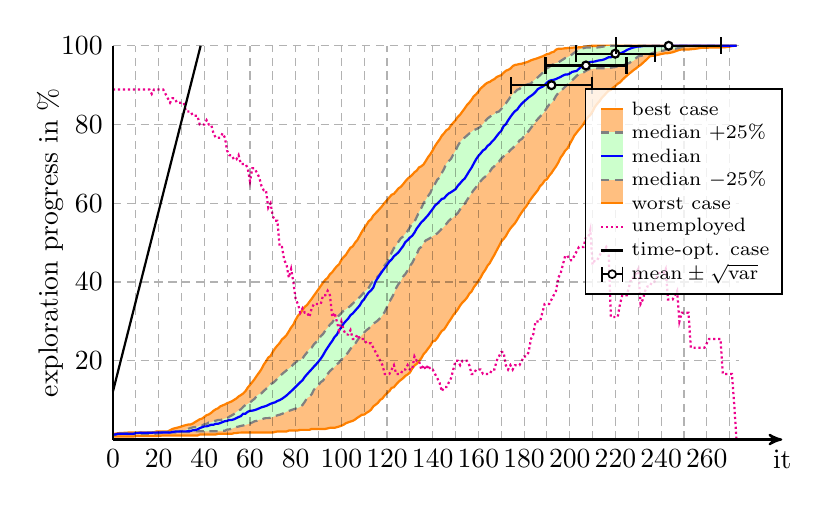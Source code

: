 \begin{tikzpicture}[thick]


% plot data, scaled to 8cm
\begin{scope}[yscale=0.05, xscale=0.029]
\draw[draw=orange, fill=orange!50] (0.00, 0.74) -- (1.00, 0.76) -- (2.00, 0.76) -- (3.00, 0.76) -- (4.00, 0.76) -- (5.00, 0.76) -- (6.00, 0.76) -- (7.00, 0.76) -- (8.00, 0.76) -- (9.00, 0.76) -- (10.00, 0.87) -- (11.00, 0.87) -- (12.00, 0.87) -- (13.00, 0.87) -- (14.00, 0.87) -- (15.00, 0.87) -- (16.00, 0.87) -- (17.00, 0.87) -- (18.00, 0.87) -- (19.00, 0.87) -- (20.00, 0.98) -- (21.00, 0.98) -- (22.00, 1.03) -- (23.00, 1.03) -- (24.00, 1.03) -- (25.00, 1.03) -- (26.00, 1.03) -- (27.00, 1.03) -- (28.00, 1.03) -- (29.00, 1.03) -- (30.00, 1.03) -- (31.00, 1.03) -- (32.00, 1.03) -- (33.00, 1.03) -- (34.00, 1.03) -- (35.00, 1.03) -- (36.00, 1.03) -- (37.00, 1.03) -- (38.00, 1.27) -- (39.00, 1.29) -- (40.00, 1.29) -- (41.00, 1.29) -- (42.00, 1.29) -- (43.00, 1.29) -- (44.00, 1.29) -- (45.00, 1.29) -- (46.00, 1.45) -- (47.00, 1.45) -- (48.00, 1.45) -- (49.00, 1.45) -- (50.00, 1.45) -- (51.00, 1.45) -- (52.00, 1.45) -- (53.00, 1.63) -- (54.00, 1.63) -- (55.00, 1.76) -- (56.00, 1.76) -- (57.00, 1.78) -- (58.00, 1.78) -- (59.00, 1.78) -- (60.00, 1.78) -- (61.00, 1.78) -- (62.00, 1.78) -- (63.00, 1.78) -- (64.00, 1.78) -- (65.00, 1.78) -- (66.00, 1.78) -- (67.00, 1.78) -- (68.00, 1.78) -- (69.00, 1.78) -- (70.00, 1.78) -- (71.00, 1.94) -- (72.00, 2.05) -- (73.00, 2.05) -- (74.00, 2.05) -- (75.00, 2.05) -- (76.00, 2.05) -- (77.00, 2.27) -- (78.00, 2.32) -- (79.00, 2.32) -- (80.00, 2.32) -- (81.00, 2.32) -- (82.00, 2.45) -- (83.00, 2.45) -- (84.00, 2.45) -- (85.00, 2.45) -- (86.00, 2.45) -- (87.00, 2.70) -- (88.00, 2.70) -- (89.00, 2.70) -- (90.00, 2.70) -- (91.00, 2.70) -- (92.00, 2.70) -- (93.00, 2.70) -- (94.00, 2.83) -- (95.00, 2.97) -- (96.00, 2.97) -- (97.00, 2.97) -- (98.00, 3.14) -- (99.00, 3.30) -- (100.00, 3.50) -- (101.00, 3.77) -- (102.00, 4.15) -- (103.00, 4.37) -- (104.00, 4.57) -- (105.00, 4.75) -- (106.00, 5.08) -- (107.00, 5.53) -- (108.00, 5.89) -- (109.00, 6.31) -- (110.00, 6.33) -- (111.00, 6.78) -- (112.00, 7.11) -- (113.00, 7.58) -- (114.00, 8.41) -- (115.00, 8.85) -- (116.00, 9.32) -- (117.00, 10.06) -- (118.00, 10.43) -- (119.00, 11.22) -- (120.00, 11.79) -- (121.00, 12.29) -- (122.00, 13.11) -- (123.00, 13.29) -- (124.00, 14.00) -- (125.00, 14.63) -- (126.00, 15.12) -- (127.00, 15.56) -- (128.00, 16.16) -- (129.00, 16.52) -- (130.00, 17.01) -- (131.00, 18.02) -- (132.00, 18.77) -- (133.00, 19.24) -- (134.00, 19.91) -- (135.00, 20.65) -- (136.00, 21.69) -- (137.00, 22.30) -- (138.00, 23.12) -- (139.00, 23.86) -- (140.00, 24.93) -- (141.00, 25.11) -- (142.00, 25.80) -- (143.00, 26.76) -- (144.00, 27.58) -- (145.00, 27.98) -- (146.00, 28.87) -- (147.00, 29.81) -- (148.00, 30.66) -- (149.00, 31.59) -- (150.00, 32.33) -- (151.00, 33.07) -- (152.00, 34.05) -- (153.00, 34.80) -- (154.00, 35.36) -- (155.00, 36.03) -- (156.00, 37.03) -- (157.00, 37.59) -- (158.00, 38.68) -- (159.00, 39.44) -- (160.00, 40.31) -- (161.00, 41.18) -- (162.00, 42.27) -- (163.00, 43.08) -- (164.00, 44.15) -- (165.00, 44.84) -- (166.00, 45.93) -- (167.00, 46.91) -- (168.00, 48.03) -- (169.00, 49.12) -- (170.00, 50.28) -- (171.00, 50.93) -- (172.00, 51.66) -- (173.00, 52.73) -- (174.00, 53.60) -- (175.00, 54.29) -- (176.00, 54.94) -- (177.00, 55.85) -- (178.00, 56.86) -- (179.00, 57.73) -- (180.00, 58.57) -- (181.00, 59.26) -- (182.00, 60.25) -- (183.00, 61.09) -- (184.00, 61.87) -- (185.00, 62.61) -- (186.00, 63.30) -- (187.00, 64.37) -- (188.00, 64.88) -- (189.00, 65.77) -- (190.00, 66.11) -- (191.00, 67.02) -- (192.00, 67.69) -- (193.00, 68.58) -- (194.00, 69.39) -- (195.00, 70.39) -- (196.00, 71.62) -- (197.00, 72.40) -- (198.00, 73.38) -- (199.00, 73.94) -- (200.00, 75.03) -- (201.00, 76.10) -- (202.00, 77.21) -- (203.00, 77.95) -- (204.00, 78.68) -- (205.00, 79.35) -- (206.00, 80.13) -- (207.00, 81.09) -- (208.00, 81.90) -- (209.00, 82.43) -- (210.00, 83.34) -- (211.00, 84.50) -- (212.00, 85.26) -- (213.00, 85.93) -- (214.00, 86.76) -- (215.00, 87.36) -- (216.00, 88.00) -- (217.00, 88.61) -- (218.00, 88.81) -- (219.00, 89.39) -- (220.00, 89.81) -- (221.00, 90.37) -- (222.00, 90.70) -- (223.00, 91.35) -- (224.00, 91.91) -- (225.00, 92.40) -- (226.00, 92.93) -- (227.00, 93.36) -- (228.00, 93.87) -- (229.00, 94.25) -- (230.00, 94.74) -- (231.00, 95.14) -- (232.00, 95.65) -- (233.00, 96.19) -- (234.00, 96.72) -- (235.00, 97.32) -- (236.00, 97.46) -- (237.00, 97.46) -- (238.00, 97.64) -- (239.00, 97.77) -- (240.00, 97.90) -- (241.00, 98.02) -- (242.00, 98.13) -- (243.00, 98.13) -- (244.00, 98.24) -- (245.00, 98.35) -- (246.00, 98.55) -- (247.00, 98.77) -- (248.00, 98.97) -- (249.00, 99.06) -- (250.00, 99.06) -- (251.00, 99.06) -- (252.00, 99.06) -- (253.00, 99.13) -- (254.00, 99.18) -- (255.00, 99.24) -- (256.00, 99.33) -- (257.00, 99.44) -- (258.00, 99.49) -- (259.00, 99.49) -- (260.00, 99.49) -- (261.00, 99.55) -- (262.00, 99.55) -- (263.00, 99.55) -- (264.00, 99.55) -- (265.00, 99.55) -- (266.00, 99.58) -- (267.00, 99.64) -- (268.00, 99.64) -- (269.00, 99.73) -- (270.00, 99.80) -- (271.00, 99.91) -- (272.00, 99.98) -- (273.00, 100.00) -- (273.00, 100.00) -- (272.00, 100.00) -- (271.00, 100.00) -- (270.00, 100.00) -- (269.00, 100.00) -- (268.00, 100.00) -- (267.00, 100.00) -- (266.00, 100.00) -- (265.00, 100.00) -- (264.00, 100.00) -- (263.00, 100.00) -- (262.00, 100.00) -- (261.00, 100.00) -- (260.00, 100.00) -- (259.00, 100.00) -- (258.00, 100.00) -- (257.00, 100.00) -- (256.00, 100.00) -- (255.00, 100.00) -- (254.00, 100.00) -- (253.00, 100.00) -- (252.00, 100.00) -- (251.00, 100.00) -- (250.00, 100.00) -- (249.00, 100.00) -- (248.00, 100.00) -- (247.00, 100.00) -- (246.00, 100.00) -- (245.00, 100.00) -- (244.00, 100.00) -- (243.00, 100.00) -- (242.00, 100.00) -- (241.00, 100.00) -- (240.00, 100.00) -- (239.00, 100.00) -- (238.00, 100.00) -- (237.00, 100.00) -- (236.00, 100.00) -- (235.00, 100.00) -- (234.00, 100.00) -- (233.00, 100.00) -- (232.00, 100.00) -- (231.00, 100.00) -- (230.00, 100.00) -- (229.00, 100.00) -- (228.00, 100.00) -- (227.00, 100.00) -- (226.00, 100.00) -- (225.00, 100.00) -- (224.00, 100.00) -- (223.00, 100.00) -- (222.00, 100.00) -- (221.00, 100.00) -- (220.00, 100.00) -- (219.00, 100.00) -- (218.00, 100.00) -- (217.00, 100.00) -- (216.00, 100.00) -- (215.00, 100.00) -- (214.00, 100.00) -- (213.00, 100.00) -- (212.00, 100.00) -- (211.00, 100.00) -- (210.00, 100.00) -- (209.00, 99.98) -- (208.00, 99.89) -- (207.00, 99.80) -- (206.00, 99.71) -- (205.00, 99.64) -- (204.00, 99.62) -- (203.00, 99.58) -- (202.00, 99.55) -- (201.00, 99.53) -- (200.00, 99.44) -- (199.00, 99.42) -- (198.00, 99.38) -- (197.00, 99.29) -- (196.00, 99.26) -- (195.00, 99.24) -- (194.00, 99.02) -- (193.00, 98.48) -- (192.00, 98.31) -- (191.00, 97.99) -- (190.00, 97.90) -- (189.00, 97.57) -- (188.00, 97.30) -- (187.00, 97.10) -- (186.00, 96.88) -- (185.00, 96.68) -- (184.00, 96.52) -- (183.00, 96.32) -- (182.00, 96.01) -- (181.00, 95.81) -- (180.00, 95.65) -- (179.00, 95.45) -- (178.00, 95.38) -- (177.00, 95.23) -- (176.00, 95.14) -- (175.00, 94.83) -- (174.00, 94.20) -- (173.00, 93.89) -- (172.00, 93.65) -- (171.00, 93.13) -- (170.00, 92.53) -- (169.00, 92.33) -- (168.00, 92.06) -- (167.00, 91.55) -- (166.00, 91.24) -- (165.00, 90.84) -- (164.00, 90.64) -- (163.00, 90.23) -- (162.00, 89.68) -- (161.00, 89.19) -- (160.00, 88.38) -- (159.00, 87.69) -- (158.00, 87.20) -- (157.00, 86.31) -- (156.00, 85.55) -- (155.00, 84.95) -- (154.00, 84.10) -- (153.00, 83.32) -- (152.00, 82.52) -- (151.00, 81.96) -- (150.00, 81.09) -- (149.00, 80.45) -- (148.00, 79.80) -- (147.00, 78.91) -- (146.00, 78.57) -- (145.00, 77.81) -- (144.00, 77.17) -- (143.00, 76.19) -- (142.00, 75.41) -- (141.00, 74.54) -- (140.00, 73.47) -- (139.00, 72.51) -- (138.00, 71.75) -- (137.00, 70.79) -- (136.00, 69.88) -- (135.00, 69.41) -- (134.00, 69.10) -- (133.00, 68.32) -- (132.00, 67.87) -- (131.00, 67.22) -- (130.00, 66.69) -- (129.00, 66.24) -- (128.00, 65.57) -- (127.00, 64.82) -- (126.00, 64.17) -- (125.00, 63.79) -- (124.00, 63.08) -- (123.00, 62.41) -- (122.00, 62.16) -- (121.00, 61.49) -- (120.00, 60.78) -- (119.00, 60.18) -- (118.00, 59.40) -- (117.00, 58.73) -- (116.00, 58.10) -- (115.00, 57.48) -- (114.00, 56.88) -- (113.00, 55.92) -- (112.00, 55.47) -- (111.00, 54.54) -- (110.00, 53.71) -- (109.00, 52.78) -- (108.00, 51.71) -- (107.00, 50.68) -- (106.00, 49.99) -- (105.00, 49.07) -- (104.00, 48.72) -- (103.00, 47.87) -- (102.00, 46.93) -- (101.00, 46.35) -- (100.00, 45.60) -- (99.00, 44.50) -- (98.00, 44.01) -- (97.00, 43.30) -- (96.00, 42.50) -- (95.00, 41.98) -- (94.00, 41.07) -- (93.00, 40.58) -- (92.00, 39.84) -- (91.00, 39.02) -- (90.00, 38.19) -- (89.00, 37.37) -- (88.00, 36.57) -- (87.00, 35.72) -- (86.00, 34.98) -- (85.00, 34.18) -- (84.00, 33.71) -- (83.00, 32.93) -- (82.00, 32.06) -- (81.00, 31.44) -- (80.00, 30.43) -- (79.00, 29.21) -- (78.00, 28.45) -- (77.00, 27.47) -- (76.00, 26.53) -- (75.00, 25.91) -- (74.00, 25.44) -- (73.00, 24.50) -- (72.00, 23.88) -- (71.00, 23.19) -- (70.00, 22.27) -- (69.00, 21.23) -- (68.00, 20.82) -- (67.00, 19.84) -- (66.00, 19.00) -- (65.00, 17.88) -- (64.00, 17.01) -- (63.00, 16.23) -- (62.00, 15.34) -- (61.00, 14.60) -- (60.00, 13.87) -- (59.00, 13.18) -- (58.00, 12.29) -- (57.00, 11.68) -- (56.00, 11.30) -- (55.00, 10.93) -- (54.00, 10.41) -- (53.00, 10.06) -- (52.00, 9.70) -- (51.00, 9.45) -- (50.00, 9.23) -- (49.00, 8.90) -- (48.00, 8.67) -- (47.00, 8.41) -- (46.00, 7.94) -- (45.00, 7.67) -- (44.00, 7.29) -- (43.00, 6.78) -- (42.00, 6.38) -- (41.00, 6.20) -- (40.00, 5.75) -- (39.00, 5.31) -- (38.00, 5.15) -- (37.00, 4.79) -- (36.00, 4.46) -- (35.00, 4.06) -- (34.00, 3.84) -- (33.00, 3.81) -- (32.00, 3.68) -- (31.00, 3.52) -- (30.00, 3.32) -- (29.00, 3.14) -- (28.00, 2.99) -- (27.00, 2.85) -- (26.00, 2.68) -- (25.00, 2.34) -- (24.00, 2.07) -- (23.00, 2.03) -- (22.00, 2.03) -- (21.00, 2.03) -- (20.00, 2.03) -- (19.00, 2.03) -- (18.00, 1.87) -- (17.00, 1.81) -- (16.00, 1.81) -- (15.00, 1.81) -- (14.00, 1.81) -- (13.00, 1.81) -- (12.00, 1.81) -- (11.00, 1.81) -- (10.00, 1.81) -- (9.00, 1.81) -- (8.00, 1.81) -- (7.00, 1.81) -- (6.00, 1.72) -- (5.00, 1.72) -- (4.00, 1.65) -- (3.00, 1.65) -- (2.00, 1.58) -- (1.00, 1.49) -- (0.00, 1.32);
\draw[gray, densely dashed, fill=green!20] (0.00, 1.18) -- (1.00, 1.18) -- (2.00, 1.38) -- (3.00, 1.38) -- (4.00, 1.38) -- (5.00, 1.38) -- (6.00, 1.38) -- (7.00, 1.38) -- (8.00, 1.38) -- (9.00, 1.38) -- (10.00, 1.38) -- (11.00, 1.38) -- (12.00, 1.38) -- (13.00, 1.38) -- (14.00, 1.38) -- (15.00, 1.38) -- (16.00, 1.38) -- (17.00, 1.38) -- (18.00, 1.38) -- (19.00, 1.54) -- (20.00, 1.54) -- (21.00, 1.69) -- (22.00, 1.76) -- (23.00, 1.76) -- (24.00, 1.76) -- (25.00, 1.76) -- (26.00, 1.76) -- (27.00, 1.76) -- (28.00, 1.76) -- (29.00, 1.92) -- (30.00, 1.92) -- (31.00, 1.92) -- (32.00, 1.92) -- (33.00, 1.92) -- (34.00, 1.96) -- (35.00, 1.96) -- (36.00, 2.07) -- (37.00, 2.07) -- (38.00, 2.10) -- (39.00, 2.10) -- (40.00, 2.10) -- (41.00, 2.10) -- (42.00, 2.10) -- (43.00, 2.10) -- (44.00, 2.10) -- (45.00, 2.10) -- (46.00, 2.12) -- (47.00, 2.23) -- (48.00, 2.23) -- (49.00, 2.23) -- (50.00, 2.54) -- (51.00, 2.59) -- (52.00, 2.76) -- (53.00, 2.97) -- (54.00, 3.19) -- (55.00, 3.30) -- (56.00, 3.46) -- (57.00, 3.57) -- (58.00, 3.72) -- (59.00, 3.90) -- (60.00, 4.08) -- (61.00, 4.33) -- (62.00, 4.64) -- (63.00, 4.75) -- (64.00, 5.06) -- (65.00, 5.06) -- (66.00, 5.33) -- (67.00, 5.44) -- (68.00, 5.44) -- (69.00, 5.55) -- (70.00, 5.73) -- (71.00, 5.95) -- (72.00, 6.15) -- (73.00, 6.31) -- (74.00, 6.51) -- (75.00, 6.80) -- (76.00, 7.07) -- (77.00, 7.27) -- (78.00, 7.47) -- (79.00, 7.67) -- (80.00, 7.87) -- (81.00, 8.05) -- (82.00, 8.29) -- (83.00, 8.78) -- (84.00, 9.61) -- (85.00, 10.57) -- (86.00, 10.88) -- (87.00, 11.51) -- (88.00, 12.69) -- (89.00, 13.18) -- (90.00, 13.82) -- (91.00, 14.60) -- (92.00, 14.98) -- (93.00, 15.83) -- (94.00, 16.68) -- (95.00, 17.39) -- (96.00, 17.93) -- (97.00, 18.44) -- (98.00, 19.09) -- (99.00, 19.58) -- (100.00, 20.31) -- (101.00, 20.85) -- (102.00, 21.43) -- (103.00, 22.19) -- (104.00, 23.03) -- (105.00, 23.72) -- (106.00, 24.28) -- (107.00, 25.20) -- (108.00, 25.98) -- (109.00, 26.53) -- (110.00, 27.20) -- (111.00, 27.78) -- (112.00, 28.21) -- (113.00, 28.85) -- (114.00, 29.45) -- (115.00, 29.81) -- (116.00, 30.26) -- (117.00, 30.86) -- (118.00, 31.59) -- (119.00, 32.44) -- (120.00, 33.71) -- (121.00, 34.98) -- (122.00, 35.94) -- (123.00, 37.08) -- (124.00, 38.51) -- (125.00, 39.49) -- (126.00, 40.27) -- (127.00, 41.38) -- (128.00, 42.03) -- (129.00, 42.94) -- (130.00, 44.06) -- (131.00, 44.84) -- (132.00, 46.00) -- (133.00, 47.09) -- (134.00, 48.43) -- (135.00, 48.94) -- (136.00, 49.92) -- (137.00, 50.59) -- (138.00, 50.88) -- (139.00, 51.22) -- (140.00, 51.71) -- (141.00, 52.00) -- (142.00, 52.37) -- (143.00, 52.95) -- (144.00, 53.56) -- (145.00, 54.09) -- (146.00, 54.80) -- (147.00, 55.52) -- (148.00, 56.05) -- (149.00, 56.41) -- (150.00, 56.99) -- (151.00, 57.55) -- (152.00, 58.48) -- (153.00, 59.42) -- (154.00, 59.89) -- (155.00, 60.80) -- (156.00, 61.69) -- (157.00, 62.59) -- (158.00, 63.41) -- (159.00, 64.10) -- (160.00, 64.97) -- (161.00, 65.64) -- (162.00, 66.29) -- (163.00, 66.78) -- (164.00, 67.45) -- (165.00, 68.07) -- (166.00, 68.94) -- (167.00, 69.43) -- (168.00, 70.23) -- (169.00, 70.59) -- (170.00, 71.37) -- (171.00, 71.91) -- (172.00, 72.55) -- (173.00, 72.84) -- (174.00, 73.53) -- (175.00, 74.02) -- (176.00, 74.60) -- (177.00, 75.14) -- (178.00, 75.96) -- (179.00, 76.34) -- (180.00, 77.03) -- (181.00, 77.75) -- (182.00, 78.33) -- (183.00, 79.15) -- (184.00, 79.87) -- (185.00, 80.71) -- (186.00, 81.40) -- (187.00, 82.05) -- (188.00, 82.59) -- (189.00, 83.32) -- (190.00, 84.28) -- (191.00, 85.08) -- (192.00, 85.46) -- (193.00, 86.24) -- (194.00, 87.29) -- (195.00, 88.03) -- (196.00, 88.45) -- (197.00, 89.03) -- (198.00, 89.63) -- (199.00, 90.10) -- (200.00, 90.72) -- (201.00, 91.19) -- (202.00, 91.79) -- (203.00, 92.37) -- (204.00, 92.82) -- (205.00, 92.98) -- (206.00, 93.22) -- (207.00, 93.62) -- (208.00, 93.91) -- (209.00, 94.14) -- (210.00, 94.16) -- (211.00, 94.23) -- (212.00, 94.27) -- (213.00, 94.31) -- (214.00, 94.31) -- (215.00, 94.31) -- (216.00, 94.31) -- (217.00, 94.31) -- (218.00, 94.43) -- (219.00, 94.54) -- (220.00, 94.60) -- (221.00, 94.83) -- (222.00, 94.92) -- (223.00, 95.07) -- (224.00, 95.18) -- (225.00, 95.41) -- (226.00, 95.61) -- (227.00, 95.99) -- (228.00, 96.23) -- (229.00, 96.86) -- (230.00, 97.32) -- (231.00, 97.44) -- (232.00, 97.55) -- (233.00, 97.70) -- (234.00, 97.70) -- (235.00, 97.90) -- (236.00, 98.15) -- (237.00, 98.33) -- (238.00, 98.44) -- (239.00, 98.62) -- (240.00, 98.77) -- (241.00, 98.77) -- (242.00, 98.97) -- (243.00, 99.11) -- (244.00, 99.22) -- (245.00, 99.22) -- (246.00, 99.22) -- (247.00, 99.35) -- (248.00, 99.49) -- (249.00, 99.64) -- (250.00, 99.78) -- (251.00, 99.89) -- (252.00, 99.93) -- (253.00, 99.93) -- (254.00, 99.96) -- (255.00, 99.96) -- (256.00, 99.96) -- (257.00, 99.96) -- (258.00, 99.96) -- (259.00, 99.96) -- (260.00, 99.98) -- (261.00, 99.98) -- (262.00, 99.98) -- (263.00, 99.98) -- (264.00, 99.98) -- (265.00, 99.98) -- (266.00, 99.98) -- (267.00, 100.00) -- (268.00, 100.00) -- (269.00, 100.00) -- (270.00, 100.00) -- (271.00, 100.00) -- (272.00, 100.00) -- (273.00, 100.00) -- (273.00, 100.00) -- (272.00, 100.00) -- (271.00, 100.00) -- (270.00, 100.00) -- (269.00, 100.00) -- (268.00, 100.00) -- (267.00, 100.00) -- (266.00, 100.00) -- (265.00, 100.00) -- (264.00, 100.00) -- (263.00, 100.00) -- (262.00, 100.00) -- (261.00, 100.00) -- (260.00, 100.00) -- (259.00, 100.00) -- (258.00, 100.00) -- (257.00, 100.00) -- (256.00, 100.00) -- (255.00, 100.00) -- (254.00, 100.00) -- (253.00, 100.00) -- (252.00, 100.00) -- (251.00, 100.00) -- (250.00, 100.00) -- (249.00, 100.00) -- (248.00, 100.00) -- (247.00, 100.00) -- (246.00, 100.00) -- (245.00, 100.00) -- (244.00, 100.00) -- (243.00, 100.00) -- (242.00, 100.00) -- (241.00, 100.00) -- (240.00, 100.00) -- (239.00, 100.00) -- (238.00, 100.00) -- (237.00, 100.00) -- (236.00, 100.00) -- (235.00, 100.00) -- (234.00, 100.00) -- (233.00, 100.00) -- (232.00, 100.00) -- (231.00, 100.00) -- (230.00, 100.00) -- (229.00, 100.00) -- (228.00, 100.00) -- (227.00, 100.00) -- (226.00, 100.00) -- (225.00, 100.00) -- (224.00, 100.00) -- (223.00, 100.00) -- (222.00, 100.00) -- (221.00, 100.00) -- (220.00, 100.00) -- (219.00, 100.00) -- (218.00, 100.00) -- (217.00, 99.96) -- (216.00, 99.89) -- (215.00, 99.82) -- (214.00, 99.75) -- (213.00, 99.62) -- (212.00, 99.58) -- (211.00, 99.58) -- (210.00, 99.58) -- (209.00, 99.58) -- (208.00, 99.58) -- (207.00, 99.55) -- (206.00, 99.40) -- (205.00, 99.26) -- (204.00, 99.00) -- (203.00, 98.71) -- (202.00, 98.26) -- (201.00, 97.81) -- (200.00, 97.41) -- (199.00, 97.08) -- (198.00, 96.90) -- (197.00, 96.52) -- (196.00, 96.16) -- (195.00, 95.76) -- (194.00, 95.65) -- (193.00, 95.36) -- (192.00, 95.09) -- (191.00, 94.60) -- (190.00, 94.27) -- (189.00, 93.76) -- (188.00, 93.07) -- (187.00, 92.53) -- (186.00, 92.00) -- (185.00, 91.55) -- (184.00, 91.01) -- (183.00, 90.43) -- (182.00, 90.28) -- (181.00, 90.12) -- (180.00, 89.99) -- (179.00, 89.57) -- (178.00, 89.05) -- (177.00, 88.85) -- (176.00, 88.21) -- (175.00, 87.63) -- (174.00, 87.00) -- (173.00, 86.18) -- (172.00, 85.37) -- (171.00, 84.77) -- (170.00, 83.92) -- (169.00, 83.32) -- (168.00, 83.14) -- (167.00, 82.63) -- (166.00, 82.41) -- (165.00, 81.96) -- (164.00, 81.54) -- (163.00, 80.87) -- (162.00, 80.07) -- (161.00, 79.51) -- (160.00, 79.13) -- (159.00, 78.80) -- (158.00, 78.60) -- (157.00, 78.13) -- (156.00, 77.73) -- (155.00, 77.21) -- (154.00, 76.70) -- (153.00, 76.21) -- (152.00, 75.56) -- (151.00, 74.63) -- (150.00, 73.33) -- (149.00, 72.40) -- (148.00, 71.28) -- (147.00, 70.72) -- (146.00, 70.14) -- (145.00, 68.81) -- (144.00, 67.71) -- (143.00, 66.51) -- (142.00, 66.02) -- (141.00, 64.93) -- (140.00, 64.12) -- (139.00, 62.68) -- (138.00, 61.87) -- (137.00, 60.89) -- (136.00, 60.02) -- (135.00, 58.80) -- (134.00, 57.79) -- (133.00, 56.52) -- (132.00, 55.32) -- (131.00, 54.85) -- (130.00, 53.91) -- (129.00, 52.95) -- (128.00, 52.26) -- (127.00, 51.53) -- (126.00, 51.10) -- (125.00, 50.26) -- (124.00, 49.19) -- (123.00, 48.61) -- (122.00, 47.49) -- (121.00, 46.27) -- (120.00, 44.97) -- (119.00, 44.28) -- (118.00, 43.17) -- (117.00, 42.05) -- (116.00, 41.47) -- (115.00, 40.71) -- (114.00, 40.38) -- (113.00, 39.60) -- (112.00, 38.55) -- (111.00, 37.97) -- (110.00, 37.46) -- (109.00, 36.77) -- (108.00, 36.14) -- (107.00, 35.70) -- (106.00, 35.09) -- (105.00, 34.54) -- (104.00, 33.98) -- (103.00, 33.49) -- (102.00, 33.04) -- (101.00, 32.75) -- (100.00, 32.13) -- (99.00, 31.53) -- (98.00, 30.99) -- (97.00, 30.66) -- (96.00, 29.70) -- (95.00, 29.19) -- (94.00, 28.36) -- (93.00, 27.71) -- (92.00, 26.82) -- (91.00, 26.27) -- (90.00, 25.42) -- (89.00, 24.77) -- (88.00, 24.21) -- (87.00, 23.32) -- (86.00, 23.03) -- (85.00, 22.14) -- (84.00, 21.43) -- (83.00, 20.58) -- (82.00, 20.18) -- (81.00, 20.02) -- (80.00, 19.64) -- (79.00, 19.11) -- (78.00, 18.46) -- (77.00, 17.99) -- (76.00, 17.59) -- (75.00, 17.10) -- (74.00, 16.61) -- (73.00, 16.12) -- (72.00, 15.45) -- (71.00, 14.85) -- (70.00, 14.36) -- (69.00, 14.07) -- (68.00, 13.36) -- (67.00, 12.84) -- (66.00, 12.33) -- (65.00, 11.75) -- (64.00, 11.55) -- (63.00, 11.10) -- (62.00, 10.35) -- (61.00, 9.92) -- (60.00, 9.39) -- (59.00, 9.03) -- (58.00, 8.78) -- (57.00, 8.29) -- (56.00, 7.67) -- (55.00, 7.38) -- (54.00, 6.96) -- (53.00, 6.49) -- (52.00, 6.13) -- (51.00, 5.82) -- (50.00, 5.48) -- (49.00, 5.33) -- (48.00, 5.13) -- (47.00, 4.95) -- (46.00, 4.95) -- (45.00, 4.79) -- (44.00, 4.62) -- (43.00, 4.33) -- (42.00, 4.33) -- (41.00, 4.01) -- (40.00, 3.88) -- (39.00, 3.55) -- (38.00, 3.55) -- (37.00, 3.28) -- (36.00, 3.10) -- (35.00, 3.10) -- (34.00, 2.94) -- (33.00, 2.74) -- (32.00, 2.47) -- (31.00, 2.27) -- (30.00, 2.10) -- (29.00, 2.10) -- (28.00, 2.10) -- (27.00, 2.10) -- (26.00, 2.07) -- (25.00, 2.07) -- (24.00, 1.92) -- (23.00, 1.92) -- (22.00, 1.92) -- (21.00, 1.83) -- (20.00, 1.83) -- (19.00, 1.78) -- (18.00, 1.78) -- (17.00, 1.76) -- (16.00, 1.76) -- (15.00, 1.76) -- (14.00, 1.76) -- (13.00, 1.76) -- (12.00, 1.76) -- (11.00, 1.74) -- (10.00, 1.72) -- (9.00, 1.63) -- (8.00, 1.63) -- (7.00, 1.61) -- (6.00, 1.61) -- (5.00, 1.54) -- (4.00, 1.54) -- (3.00, 1.54) -- (2.00, 1.47) -- (1.00, 1.45) -- (0.00, 1.27);
\draw[blue] (0.00, 1.25) -- (1.00, 1.29) -- (2.00, 1.45) -- (3.00, 1.45) -- (4.00, 1.45) -- (5.00, 1.45) -- (6.00, 1.45) -- (7.00, 1.45) -- (8.00, 1.45) -- (9.00, 1.45) -- (10.00, 1.63) -- (11.00, 1.63) -- (12.00, 1.74) -- (13.00, 1.74) -- (14.00, 1.74) -- (15.00, 1.74) -- (16.00, 1.74) -- (17.00, 1.74) -- (18.00, 1.76) -- (19.00, 1.76) -- (20.00, 1.78) -- (21.00, 1.78) -- (22.00, 1.78) -- (23.00, 1.78) -- (24.00, 1.78) -- (25.00, 1.78) -- (26.00, 1.94) -- (27.00, 2.01) -- (28.00, 2.01) -- (29.00, 2.01) -- (30.00, 2.07) -- (31.00, 2.07) -- (32.00, 2.07) -- (33.00, 2.10) -- (34.00, 2.16) -- (35.00, 2.36) -- (36.00, 2.39) -- (37.00, 2.59) -- (38.00, 2.90) -- (39.00, 3.12) -- (40.00, 3.34) -- (41.00, 3.34) -- (42.00, 3.55) -- (43.00, 3.75) -- (44.00, 3.75) -- (45.00, 4.01) -- (46.00, 4.01) -- (47.00, 4.19) -- (48.00, 4.44) -- (49.00, 4.66) -- (50.00, 4.75) -- (51.00, 4.97) -- (52.00, 4.97) -- (53.00, 5.15) -- (54.00, 5.42) -- (55.00, 5.71) -- (56.00, 5.95) -- (57.00, 6.56) -- (58.00, 6.56) -- (59.00, 7.05) -- (60.00, 7.27) -- (61.00, 7.34) -- (62.00, 7.47) -- (63.00, 7.67) -- (64.00, 7.92) -- (65.00, 8.18) -- (66.00, 8.34) -- (67.00, 8.52) -- (68.00, 8.78) -- (69.00, 9.07) -- (70.00, 9.30) -- (71.00, 9.45) -- (72.00, 9.81) -- (73.00, 10.01) -- (74.00, 10.35) -- (75.00, 10.75) -- (76.00, 11.19) -- (77.00, 11.73) -- (78.00, 12.26) -- (79.00, 12.80) -- (80.00, 13.38) -- (81.00, 13.98) -- (82.00, 14.54) -- (83.00, 15.07) -- (84.00, 15.92) -- (85.00, 16.59) -- (86.00, 17.24) -- (87.00, 17.86) -- (88.00, 18.53) -- (89.00, 19.13) -- (90.00, 19.82) -- (91.00, 20.56) -- (92.00, 21.43) -- (93.00, 22.47) -- (94.00, 23.37) -- (95.00, 24.24) -- (96.00, 25.04) -- (97.00, 26.02) -- (98.00, 26.62) -- (99.00, 27.74) -- (100.00, 28.52) -- (101.00, 29.45) -- (102.00, 30.12) -- (103.00, 30.72) -- (104.00, 31.59) -- (105.00, 32.02) -- (106.00, 32.71) -- (107.00, 33.36) -- (108.00, 34.02) -- (109.00, 35.03) -- (110.00, 35.67) -- (111.00, 36.59) -- (112.00, 37.39) -- (113.00, 37.88) -- (114.00, 38.62) -- (115.00, 40.18) -- (116.00, 41.07) -- (117.00, 41.96) -- (118.00, 42.81) -- (119.00, 43.59) -- (120.00, 44.35) -- (121.00, 45.20) -- (122.00, 45.73) -- (123.00, 46.53) -- (124.00, 47.02) -- (125.00, 47.54) -- (126.00, 48.34) -- (127.00, 49.10) -- (128.00, 50.14) -- (129.00, 50.64) -- (130.00, 51.30) -- (131.00, 51.73) -- (132.00, 52.55) -- (133.00, 53.60) -- (134.00, 54.38) -- (135.00, 55.18) -- (136.00, 55.70) -- (137.00, 56.37) -- (138.00, 57.01) -- (139.00, 57.81) -- (140.00, 58.57) -- (141.00, 59.44) -- (142.00, 59.91) -- (143.00, 60.51) -- (144.00, 61.11) -- (145.00, 61.27) -- (146.00, 61.98) -- (147.00, 62.50) -- (148.00, 62.81) -- (149.00, 63.21) -- (150.00, 63.59) -- (151.00, 64.46) -- (152.00, 65.08) -- (153.00, 65.77) -- (154.00, 66.29) -- (155.00, 67.22) -- (156.00, 68.18) -- (157.00, 69.05) -- (158.00, 70.14) -- (159.00, 71.19) -- (160.00, 72.04) -- (161.00, 72.69) -- (162.00, 73.42) -- (163.00, 73.78) -- (164.00, 74.58) -- (165.00, 75.01) -- (166.00, 75.70) -- (167.00, 76.28) -- (168.00, 77.06) -- (169.00, 77.81) -- (170.00, 78.39) -- (171.00, 79.58) -- (172.00, 80.07) -- (173.00, 81.07) -- (174.00, 81.92) -- (175.00, 82.72) -- (176.00, 83.39) -- (177.00, 83.81) -- (178.00, 84.64) -- (179.00, 85.31) -- (180.00, 85.86) -- (181.00, 86.35) -- (182.00, 86.89) -- (183.00, 87.27) -- (184.00, 87.71) -- (185.00, 88.27) -- (186.00, 88.99) -- (187.00, 89.34) -- (188.00, 89.59) -- (189.00, 90.01) -- (190.00, 90.66) -- (191.00, 91.10) -- (192.00, 91.28) -- (193.00, 91.37) -- (194.00, 91.57) -- (195.00, 91.84) -- (196.00, 92.11) -- (197.00, 92.44) -- (198.00, 92.69) -- (199.00, 92.71) -- (200.00, 92.95) -- (201.00, 93.36) -- (202.00, 93.51) -- (203.00, 93.62) -- (204.00, 94.16) -- (205.00, 94.65) -- (206.00, 95.03) -- (207.00, 95.47) -- (208.00, 95.65) -- (209.00, 95.90) -- (210.00, 95.94) -- (211.00, 96.01) -- (212.00, 96.19) -- (213.00, 96.30) -- (214.00, 96.37) -- (215.00, 96.54) -- (216.00, 96.79) -- (217.00, 97.10) -- (218.00, 97.10) -- (219.00, 97.41) -- (220.00, 97.55) -- (221.00, 97.93) -- (222.00, 98.04) -- (223.00, 98.28) -- (224.00, 98.57) -- (225.00, 98.95) -- (226.00, 99.18) -- (227.00, 99.42) -- (228.00, 99.58) -- (229.00, 99.73) -- (230.00, 99.84) -- (231.00, 99.84) -- (232.00, 99.93) -- (233.00, 99.96) -- (234.00, 99.96) -- (235.00, 99.96) -- (236.00, 99.96) -- (237.00, 99.96) -- (238.00, 99.96) -- (239.00, 99.96) -- (240.00, 99.96) -- (241.00, 99.96) -- (242.00, 99.98) -- (243.00, 100.00) -- (244.00, 100.00) -- (245.00, 100.00) -- (246.00, 100.00) -- (247.00, 100.00) -- (248.00, 100.00) -- (249.00, 100.00) -- (250.00, 100.00) -- (251.00, 100.00) -- (252.00, 100.00) -- (253.00, 100.00) -- (254.00, 100.00) -- (255.00, 100.00) -- (256.00, 100.00) -- (257.00, 100.00) -- (258.00, 100.00) -- (259.00, 100.00) -- (260.00, 100.00) -- (261.00, 100.00) -- (262.00, 100.00) -- (263.00, 100.00) -- (264.00, 100.00) -- (265.00, 100.00) -- (266.00, 100.00) -- (267.00, 100.00) -- (268.00, 100.00) -- (269.00, 100.00) -- (270.00, 100.00) -- (271.00, 100.00) -- (272.00, 100.00) -- (273.00, 100.00);
\draw[densely dotted, magenta] (0.00, 88.89) -- (1.00, 88.89) -- (2.00, 88.89) -- (3.00, 88.89) -- (4.00, 88.89) -- (5.00, 88.89) -- (6.00, 88.89) -- (7.00, 88.89) -- (8.00, 88.89) -- (9.00, 88.89) -- (10.00, 88.89) -- (11.00, 88.89) -- (12.00, 88.89) -- (13.00, 88.89) -- (14.00, 88.89) -- (15.00, 88.89) -- (16.00, 88.89) -- (17.00, 87.78) -- (18.00, 88.89) -- (19.00, 88.89) -- (20.00, 88.89) -- (21.00, 88.89) -- (22.00, 88.89) -- (23.00, 87.78) -- (24.00, 86.67) -- (25.00, 85.56) -- (26.00, 86.67) -- (27.00, 86.67) -- (28.00, 85.56) -- (29.00, 85.56) -- (30.00, 85.56) -- (31.00, 85.56) -- (32.00, 83.33) -- (33.00, 83.33) -- (34.00, 83.33) -- (35.00, 82.22) -- (36.00, 82.22) -- (37.00, 82.22) -- (38.00, 80.00) -- (39.00, 80.00) -- (40.00, 80.00) -- (41.00, 81.11) -- (42.00, 80.00) -- (43.00, 80.00) -- (44.00, 77.78) -- (45.00, 76.67) -- (46.00, 76.67) -- (47.00, 76.67) -- (48.00, 77.78) -- (49.00, 76.67) -- (50.00, 73.33) -- (51.00, 72.22) -- (52.00, 72.22) -- (53.00, 71.11) -- (54.00, 71.11) -- (55.00, 72.22) -- (56.00, 70.00) -- (57.00, 70.00) -- (58.00, 70.00) -- (59.00, 68.89) -- (60.00, 65.56) -- (61.00, 68.89) -- (62.00, 68.89) -- (63.00, 67.78) -- (64.00, 66.67) -- (65.00, 64.44) -- (66.00, 63.33) -- (67.00, 63.33) -- (68.00, 58.89) -- (69.00, 60.00) -- (70.00, 56.67) -- (71.00, 55.56) -- (72.00, 55.56) -- (73.00, 48.89) -- (74.00, 48.89) -- (75.00, 45.56) -- (76.00, 44.44) -- (77.00, 41.11) -- (78.00, 43.33) -- (79.00, 40.00) -- (80.00, 35.56) -- (81.00, 34.44) -- (82.00, 32.22) -- (83.00, 33.33) -- (84.00, 32.22) -- (85.00, 32.22) -- (86.00, 31.11) -- (87.00, 33.33) -- (88.00, 34.44) -- (89.00, 34.44) -- (90.00, 34.44) -- (91.00, 34.44) -- (92.00, 36.67) -- (93.00, 36.67) -- (94.00, 37.78) -- (95.00, 36.67) -- (96.00, 31.11) -- (97.00, 32.22) -- (98.00, 30.00) -- (99.00, 27.78) -- (100.00, 30.00) -- (101.00, 27.78) -- (102.00, 26.67) -- (103.00, 26.67) -- (104.00, 27.78) -- (105.00, 25.56) -- (106.00, 25.56) -- (107.00, 26.67) -- (108.00, 25.56) -- (109.00, 25.56) -- (110.00, 25.56) -- (111.00, 24.44) -- (112.00, 24.44) -- (113.00, 24.44) -- (114.00, 23.33) -- (115.00, 22.22) -- (116.00, 21.11) -- (117.00, 20.00) -- (118.00, 18.89) -- (119.00, 16.67) -- (120.00, 16.67) -- (121.00, 16.67) -- (122.00, 17.78) -- (123.00, 18.89) -- (124.00, 16.67) -- (125.00, 16.67) -- (126.00, 16.67) -- (127.00, 17.78) -- (128.00, 17.78) -- (129.00, 18.89) -- (130.00, 17.78) -- (131.00, 17.78) -- (132.00, 21.11) -- (133.00, 20.00) -- (134.00, 20.00) -- (135.00, 17.78) -- (136.00, 18.89) -- (137.00, 17.78) -- (138.00, 18.89) -- (139.00, 17.78) -- (140.00, 17.78) -- (141.00, 16.67) -- (142.00, 15.56) -- (143.00, 14.44) -- (144.00, 12.22) -- (145.00, 13.33) -- (146.00, 13.33) -- (147.00, 14.44) -- (148.00, 15.56) -- (149.00, 17.78) -- (150.00, 20.00) -- (151.00, 20.00) -- (152.00, 18.89) -- (153.00, 20.00) -- (154.00, 20.00) -- (155.00, 20.00) -- (156.00, 18.89) -- (157.00, 16.67) -- (158.00, 16.67) -- (159.00, 17.78) -- (160.00, 17.78) -- (161.00, 17.78) -- (162.00, 16.67) -- (163.00, 16.67) -- (164.00, 16.67) -- (165.00, 16.67) -- (166.00, 17.78) -- (167.00, 17.78) -- (168.00, 20.00) -- (169.00, 21.11) -- (170.00, 22.22) -- (171.00, 22.22) -- (172.00, 18.89) -- (173.00, 17.78) -- (174.00, 18.89) -- (175.00, 17.78) -- (176.00, 18.89) -- (177.00, 18.89) -- (178.00, 18.89) -- (179.00, 20.00) -- (180.00, 21.11) -- (181.00, 21.11) -- (182.00, 22.22) -- (183.00, 25.56) -- (184.00, 26.67) -- (185.00, 30.00) -- (186.00, 30.00) -- (187.00, 30.00) -- (188.00, 32.22) -- (189.00, 34.44) -- (190.00, 34.44) -- (191.00, 34.44) -- (192.00, 35.56) -- (193.00, 36.67) -- (194.00, 37.78) -- (195.00, 41.11) -- (196.00, 42.22) -- (197.00, 44.44) -- (198.00, 46.67) -- (199.00, 46.67) -- (200.00, 45.56) -- (201.00, 45.56) -- (202.00, 46.67) -- (203.00, 47.78) -- (204.00, 48.89) -- (205.00, 48.89) -- (206.00, 48.89) -- (207.00, 51.11) -- (208.00, 51.11) -- (209.00, 53.33) -- (210.00, 44.44) -- (211.00, 45.56) -- (212.00, 45.56) -- (213.00, 46.67) -- (214.00, 47.78) -- (215.00, 47.78) -- (216.00, 48.89) -- (217.00, 47.78) -- (218.00, 31.11) -- (219.00, 31.11) -- (220.00, 31.11) -- (221.00, 31.11) -- (222.00, 34.44) -- (223.00, 36.67) -- (224.00, 36.67) -- (225.00, 36.67) -- (226.00, 38.89) -- (227.00, 41.11) -- (228.00, 41.11) -- (229.00, 42.22) -- (230.00, 43.33) -- (231.00, 34.44) -- (232.00, 35.56) -- (233.00, 37.78) -- (234.00, 38.89) -- (235.00, 38.89) -- (236.00, 40.00) -- (237.00, 40.00) -- (238.00, 41.11) -- (239.00, 42.22) -- (240.00, 42.22) -- (241.00, 42.22) -- (242.00, 43.33) -- (243.00, 35.56) -- (244.00, 35.56) -- (245.00, 35.56) -- (246.00, 36.67) -- (247.00, 37.78) -- (248.00, 30.00) -- (249.00, 32.22) -- (250.00, 32.22) -- (251.00, 32.22) -- (252.00, 32.22) -- (253.00, 23.33) -- (254.00, 23.33) -- (255.00, 23.33) -- (256.00, 23.33) -- (257.00, 23.33) -- (258.00, 23.33) -- (259.00, 23.33) -- (260.00, 24.44) -- (261.00, 25.56) -- (262.00, 25.56) -- (263.00, 25.56) -- (264.00, 25.56) -- (265.00, 25.56) -- (266.00, 25.56) -- (267.00, 16.67) -- (268.00, 16.67) -- (269.00, 16.67) -- (270.00, 16.67) -- (271.00, 16.67) -- (272.00, 8.89) -- (273.00, 0.00);
\draw[black] (0.00, 12.24) -- (38.38, 100.00);
\draw[densely dashed, thin, black, ystep=20, xstep=10, opacity=0.3] (0, 0) grid (274, 100);
% axis lables
\node[below] at (0, 0) {0};
\node[below] at (20, 0) {20};
\node[below] at (40, 0) {40};
\node[below] at (60, 0) {60};
\node[below] at (80, 0) {80};
\node[below] at (100, 0) {100};
\node[below] at (120, 0) {120};
\node[below] at (140, 0) {140};
\node[below] at (160, 0) {160};
\node[below] at (180, 0) {180};
\node[below] at (200, 0) {200};
\node[below] at (220, 0) {220};
\node[below] at (240, 0) {240};
\node[below] at (260, 0) {260};
\draw[|-|] (173.914, 90) -- (210.086, 90);
\node[draw, circle, fill=white, inner sep=0mm, minimum size=1mm] at (192, 90) {};
% 90: 192  +-  18.086
\draw[|-|] (188.846, 95) -- (225.354, 95);
\node[draw, circle, fill=white, inner sep=0mm, minimum size=1mm] at (207.1, 95) {};
% 95: 207.1  +-  18.254
\draw[|-|] (202.077, 98) -- (237.723, 98);
\node[draw, circle, fill=white, inner sep=0mm, minimum size=1mm] at (219.9, 98) {};
% 98: 219.9  +-  17.823
\draw[|-|] (219.909, 100) -- (266.691, 100);
\node[draw, circle, fill=white, inner sep=0mm, minimum size=1mm] at (243.3, 100) {};
% 100: 243.3  +-  23.391
\end{scope}


% axes lables
\begin{scope}[yscale=0.05]
\draw (0.00, 0.00) -- (0.00, 100.00);
\node[left] at (0, 20) {20};
\node[left] at (0, 40) {40};
\node[left] at (0, 60) {60};
\node[left] at (0, 80) {80};
\node[left] at (0, 100) {100};
\node[rotate=90] at (-0.8, 50) {exploration progress in \%};
\draw[->, >=stealth'] (0.00, 0.00) -- (8.50, 0.00);
\node[below] at (8.5, 0) {it};
\end{scope}


% legend
\begin{scope}[xshift=6cm, yshift=2.5cm]
\draw[semithick, fill=white, fill opacity=0.8] (0, -0.65) rectangle +(2.5, 2.6);
\scriptsize
\draw[semithick,|-|] (0.2, -.4) -- +(0.28, 0) node[right, black] {$\text{mean} \pm \sqrt{\text{var}}$};
\node[semithick,draw, circle, fill=white, inner sep=0mm, minimum size=1mm] at (0.34, -0.4) {};
\draw (0.2, -.1) -- +(0.28, 0) node[right, black] {time-opt. case};
\draw[magenta, densely dotted] (0.2, 0.2) -- +(0.28, 0) node[right, black] {unemployed};
\fill[orange!50] (0.2, 0.5) rectangle +(0.28, 1.2);
\fill[green!20] (0.2, 0.8) rectangle +(0.28, 0.6);
\draw[orange] (0.2, 1.7) -- +(0.28, 0) node[right, black] {best case};
\draw[gray, densely dashed] (0.2, 1.4) -- +(0.28, 0) node[right, black] {median $+25\%$};
\draw[blue] (0.2, 1.1) -- +(0.28, 0) node[right, black] {median};
\draw[gray, densely dashed] (0.2, 0.8) -- +(0.28, 0) node[right, black] {median $-25\%$};
\draw[orange] (0.2, 0.5) -- +(0.28, 0) node[right, black] {worst case};
\end{scope}
\end{tikzpicture}
